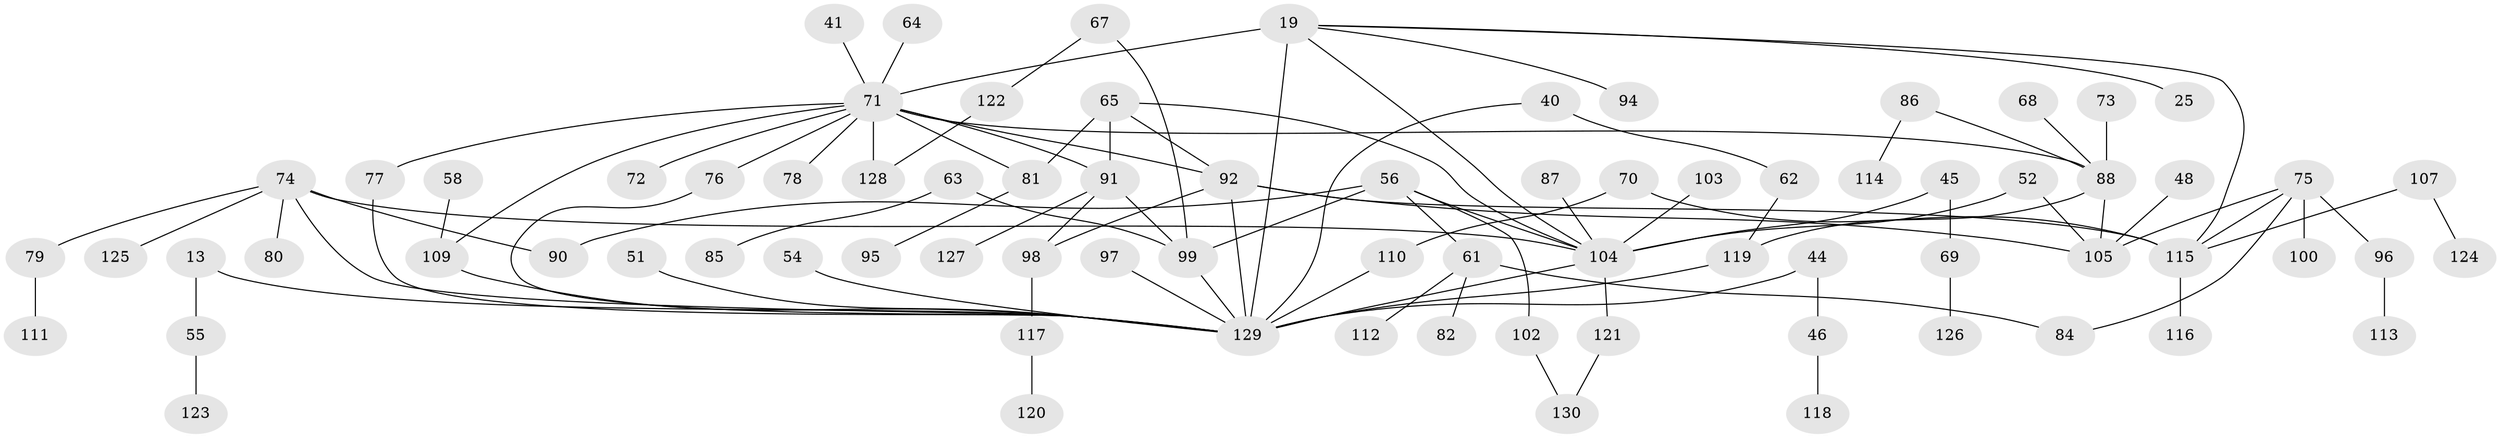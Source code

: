 // original degree distribution, {4: 0.06923076923076923, 6: 0.007692307692307693, 8: 0.015384615384615385, 7: 0.03076923076923077, 3: 0.16153846153846155, 5: 0.05384615384615385, 2: 0.36923076923076925, 1: 0.2923076923076923}
// Generated by graph-tools (version 1.1) at 2025/46/03/04/25 21:46:11]
// undirected, 78 vertices, 100 edges
graph export_dot {
graph [start="1"]
  node [color=gray90,style=filled];
  13;
  19 [super="+2"];
  25;
  40;
  41;
  44;
  45;
  46;
  48;
  51;
  52 [super="+50"];
  54;
  55;
  56;
  58;
  61;
  62;
  63;
  64;
  65 [super="+47"];
  67;
  68;
  69;
  70;
  71 [super="+38+43+39+12+34+60"];
  72;
  73;
  74 [super="+36+42"];
  75 [super="+57"];
  76;
  77 [super="+22"];
  78;
  79;
  80;
  81;
  82;
  84;
  85;
  86;
  87;
  88 [super="+26+14+16"];
  90;
  91 [super="+23+31+18"];
  92 [super="+35+49"];
  94;
  95;
  96;
  97;
  98;
  99 [super="+32"];
  100;
  102;
  103;
  104 [super="+30+29"];
  105 [super="+9"];
  107;
  109 [super="+66"];
  110;
  111;
  112;
  113;
  114;
  115 [super="+89+108"];
  116;
  117;
  118;
  119 [super="+37"];
  120;
  121 [super="+106"];
  122;
  123;
  124;
  125;
  126;
  127;
  128;
  129 [super="+93+10+101+59"];
  130;
  13 -- 55;
  13 -- 129;
  19 -- 25;
  19 -- 94;
  19 -- 129 [weight=4];
  19 -- 104;
  19 -- 115;
  19 -- 71;
  40 -- 62;
  40 -- 129;
  41 -- 71;
  44 -- 46;
  44 -- 129;
  45 -- 69;
  45 -- 104;
  46 -- 118;
  48 -- 105;
  51 -- 129;
  52 -- 104;
  52 -- 105;
  54 -- 129;
  55 -- 123;
  56 -- 61;
  56 -- 102;
  56 -- 90;
  56 -- 99;
  56 -- 104;
  58 -- 109;
  61 -- 82;
  61 -- 112;
  61 -- 84;
  62 -- 119;
  63 -- 85;
  63 -- 99;
  64 -- 71;
  65 -- 81;
  65 -- 104;
  65 -- 91;
  65 -- 92;
  67 -- 122;
  67 -- 99;
  68 -- 88;
  69 -- 126;
  70 -- 110;
  70 -- 115;
  71 -- 76;
  71 -- 92;
  71 -- 128;
  71 -- 81;
  71 -- 88;
  71 -- 91;
  71 -- 77;
  71 -- 78;
  71 -- 72;
  71 -- 109;
  73 -- 88;
  74 -- 80;
  74 -- 129;
  74 -- 104;
  74 -- 125;
  74 -- 79;
  74 -- 90;
  75 -- 84;
  75 -- 96;
  75 -- 105;
  75 -- 115;
  75 -- 100;
  76 -- 129;
  77 -- 129;
  79 -- 111;
  81 -- 95;
  86 -- 114;
  86 -- 88;
  87 -- 104;
  88 -- 105;
  88 -- 119;
  91 -- 127;
  91 -- 98;
  91 -- 99;
  92 -- 98;
  92 -- 129 [weight=2];
  92 -- 105;
  92 -- 115;
  96 -- 113;
  97 -- 129;
  98 -- 117;
  99 -- 129;
  102 -- 130;
  103 -- 104;
  104 -- 121 [weight=3];
  104 -- 129;
  107 -- 124;
  107 -- 115;
  109 -- 129 [weight=2];
  110 -- 129;
  115 -- 116;
  117 -- 120;
  119 -- 129;
  121 -- 130;
  122 -- 128;
}
